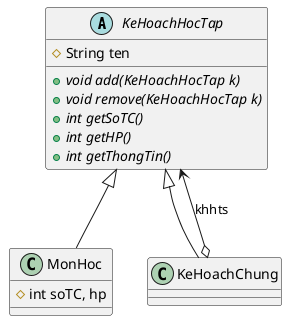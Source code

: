 @startuml
'https://plantuml.com/sequence-diagram
abstract class KeHoachHocTap {
    # String ten
    +{abstract} void add(KeHoachHocTap k)
    +{abstract} void remove(KeHoachHocTap k)
    +{abstract} int getSoTC()
    +{abstract} int getHP()
    +{abstract} int getThongTin()
}

class MonHoc {
    # int soTC, hp
}
class KeHoachChung
KeHoachHocTap <|-- MonHoc
KeHoachHocTap <|-- KeHoachChung
KeHoachChung o--> KeHoachHocTap : khhts
@enduml